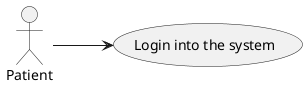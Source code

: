 ﻿@startuml
left to right direction

actor "Patient" as user
usecase "Login into the system" as goal

user --> goal

@enduml